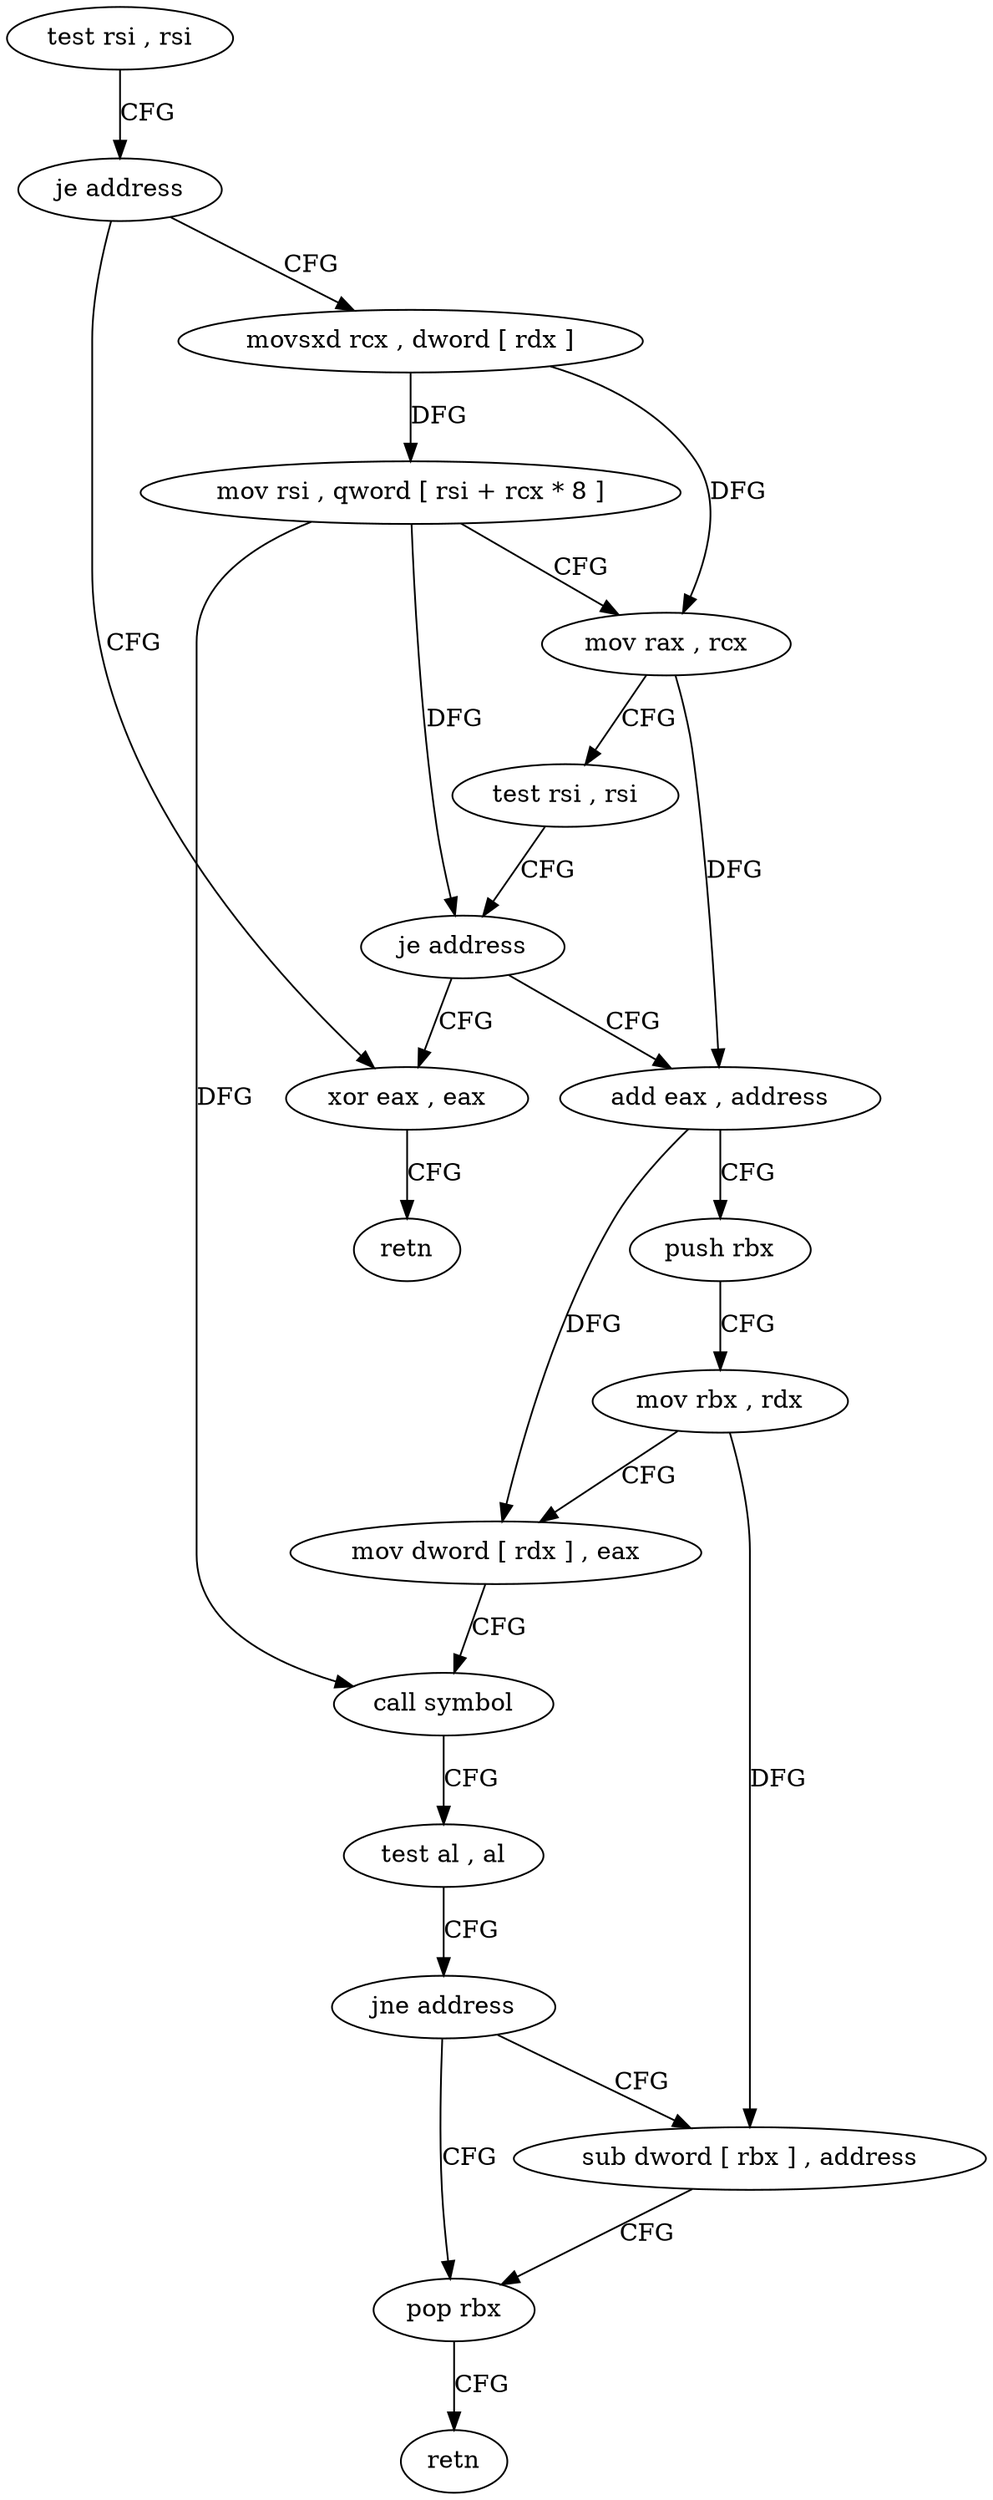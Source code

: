 digraph "func" {
"4247312" [label = "test rsi , rsi" ]
"4247315" [label = "je address" ]
"4247360" [label = "xor eax , eax" ]
"4247317" [label = "movsxd rcx , dword [ rdx ]" ]
"4247362" [label = "retn" ]
"4247320" [label = "mov rsi , qword [ rsi + rcx * 8 ]" ]
"4247324" [label = "mov rax , rcx" ]
"4247327" [label = "test rsi , rsi" ]
"4247330" [label = "je address" ]
"4247332" [label = "add eax , address" ]
"4247335" [label = "push rbx" ]
"4247336" [label = "mov rbx , rdx" ]
"4247339" [label = "mov dword [ rdx ] , eax" ]
"4247341" [label = "call symbol" ]
"4247346" [label = "test al , al" ]
"4247348" [label = "jne address" ]
"4247353" [label = "pop rbx" ]
"4247350" [label = "sub dword [ rbx ] , address" ]
"4247354" [label = "retn" ]
"4247312" -> "4247315" [ label = "CFG" ]
"4247315" -> "4247360" [ label = "CFG" ]
"4247315" -> "4247317" [ label = "CFG" ]
"4247360" -> "4247362" [ label = "CFG" ]
"4247317" -> "4247320" [ label = "DFG" ]
"4247317" -> "4247324" [ label = "DFG" ]
"4247320" -> "4247324" [ label = "CFG" ]
"4247320" -> "4247330" [ label = "DFG" ]
"4247320" -> "4247341" [ label = "DFG" ]
"4247324" -> "4247327" [ label = "CFG" ]
"4247324" -> "4247332" [ label = "DFG" ]
"4247327" -> "4247330" [ label = "CFG" ]
"4247330" -> "4247360" [ label = "CFG" ]
"4247330" -> "4247332" [ label = "CFG" ]
"4247332" -> "4247335" [ label = "CFG" ]
"4247332" -> "4247339" [ label = "DFG" ]
"4247335" -> "4247336" [ label = "CFG" ]
"4247336" -> "4247339" [ label = "CFG" ]
"4247336" -> "4247350" [ label = "DFG" ]
"4247339" -> "4247341" [ label = "CFG" ]
"4247341" -> "4247346" [ label = "CFG" ]
"4247346" -> "4247348" [ label = "CFG" ]
"4247348" -> "4247353" [ label = "CFG" ]
"4247348" -> "4247350" [ label = "CFG" ]
"4247353" -> "4247354" [ label = "CFG" ]
"4247350" -> "4247353" [ label = "CFG" ]
}
